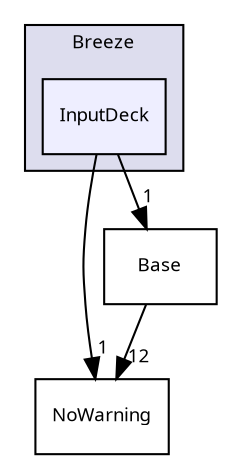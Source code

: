 digraph "/tmp/q/quinoa/src/Control/Breeze/InputDeck" {
  bgcolor=transparent;
  compound=true
  node [ fontsize="9", fontname="sans-serif"];
  edge [ labelfontsize="9", labelfontname="sans-serif"];
  subgraph clusterdir_28dbcf06449bb703111c098cb52ed2b8 {
    graph [ bgcolor="#ddddee", pencolor="black", label="Breeze" fontname="sans-serif", fontsize="9", URL="dir_28dbcf06449bb703111c098cb52ed2b8.html"]
  dir_cfd8cc11b1e427bc956935235ee37c33 [shape=box, label="InputDeck", style="filled", fillcolor="#eeeeff", pencolor="black", URL="dir_cfd8cc11b1e427bc956935235ee37c33.html"];
  }
  dir_7e34f0efff2ff25c5f7cf9ee4af7a0ce [shape=box label="NoWarning" URL="dir_7e34f0efff2ff25c5f7cf9ee4af7a0ce.html"];
  dir_4814b1a558d470c33d85e65dbde02eaa [shape=box label="Base" URL="dir_4814b1a558d470c33d85e65dbde02eaa.html"];
  dir_cfd8cc11b1e427bc956935235ee37c33->dir_7e34f0efff2ff25c5f7cf9ee4af7a0ce [headlabel="1", labeldistance=1.5 headhref="dir_000010_000034.html"];
  dir_cfd8cc11b1e427bc956935235ee37c33->dir_4814b1a558d470c33d85e65dbde02eaa [headlabel="1", labeldistance=1.5 headhref="dir_000010_000002.html"];
  dir_4814b1a558d470c33d85e65dbde02eaa->dir_7e34f0efff2ff25c5f7cf9ee4af7a0ce [headlabel="12", labeldistance=1.5 headhref="dir_000002_000034.html"];
}
